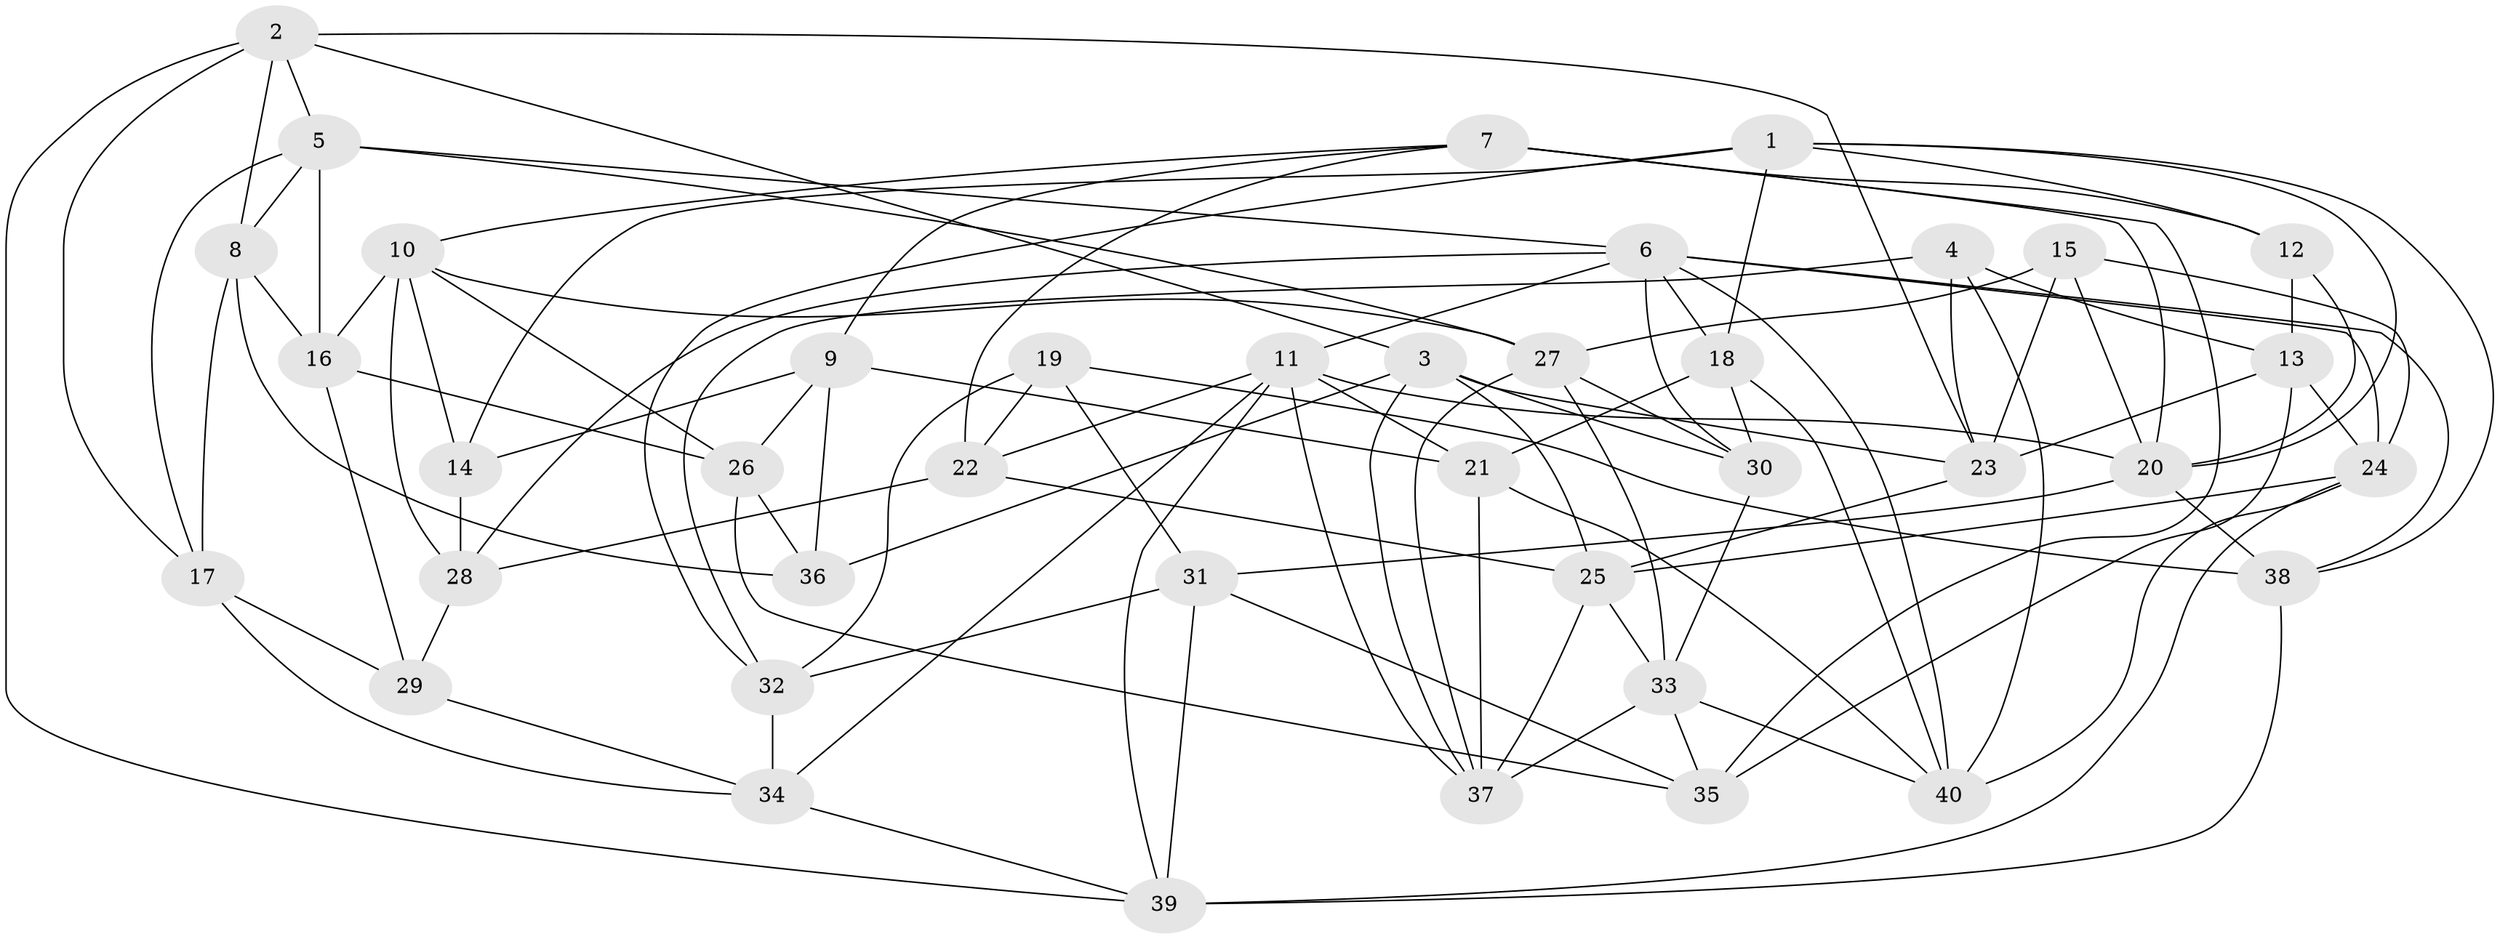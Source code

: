 // original degree distribution, {4: 1.0}
// Generated by graph-tools (version 1.1) at 2025/03/03/09/25 03:03:07]
// undirected, 40 vertices, 107 edges
graph export_dot {
graph [start="1"]
  node [color=gray90,style=filled];
  1;
  2;
  3;
  4;
  5;
  6;
  7;
  8;
  9;
  10;
  11;
  12;
  13;
  14;
  15;
  16;
  17;
  18;
  19;
  20;
  21;
  22;
  23;
  24;
  25;
  26;
  27;
  28;
  29;
  30;
  31;
  32;
  33;
  34;
  35;
  36;
  37;
  38;
  39;
  40;
  1 -- 12 [weight=1.0];
  1 -- 14 [weight=1.0];
  1 -- 18 [weight=1.0];
  1 -- 20 [weight=1.0];
  1 -- 32 [weight=1.0];
  1 -- 38 [weight=1.0];
  2 -- 3 [weight=1.0];
  2 -- 5 [weight=1.0];
  2 -- 8 [weight=1.0];
  2 -- 17 [weight=1.0];
  2 -- 23 [weight=1.0];
  2 -- 39 [weight=1.0];
  3 -- 23 [weight=1.0];
  3 -- 25 [weight=1.0];
  3 -- 30 [weight=1.0];
  3 -- 36 [weight=1.0];
  3 -- 37 [weight=1.0];
  4 -- 13 [weight=1.0];
  4 -- 23 [weight=1.0];
  4 -- 32 [weight=1.0];
  4 -- 40 [weight=1.0];
  5 -- 6 [weight=1.0];
  5 -- 8 [weight=1.0];
  5 -- 16 [weight=1.0];
  5 -- 17 [weight=1.0];
  5 -- 27 [weight=1.0];
  6 -- 11 [weight=1.0];
  6 -- 18 [weight=1.0];
  6 -- 24 [weight=1.0];
  6 -- 28 [weight=1.0];
  6 -- 30 [weight=1.0];
  6 -- 38 [weight=1.0];
  6 -- 40 [weight=1.0];
  7 -- 9 [weight=1.0];
  7 -- 10 [weight=1.0];
  7 -- 12 [weight=1.0];
  7 -- 20 [weight=1.0];
  7 -- 22 [weight=1.0];
  7 -- 35 [weight=1.0];
  8 -- 16 [weight=1.0];
  8 -- 17 [weight=1.0];
  8 -- 36 [weight=2.0];
  9 -- 14 [weight=1.0];
  9 -- 21 [weight=1.0];
  9 -- 26 [weight=1.0];
  9 -- 36 [weight=2.0];
  10 -- 14 [weight=1.0];
  10 -- 16 [weight=1.0];
  10 -- 26 [weight=1.0];
  10 -- 27 [weight=1.0];
  10 -- 28 [weight=1.0];
  11 -- 20 [weight=1.0];
  11 -- 21 [weight=2.0];
  11 -- 22 [weight=1.0];
  11 -- 34 [weight=1.0];
  11 -- 37 [weight=1.0];
  11 -- 39 [weight=1.0];
  12 -- 13 [weight=1.0];
  12 -- 20 [weight=1.0];
  13 -- 23 [weight=1.0];
  13 -- 24 [weight=1.0];
  13 -- 35 [weight=2.0];
  14 -- 28 [weight=1.0];
  15 -- 20 [weight=1.0];
  15 -- 23 [weight=1.0];
  15 -- 24 [weight=1.0];
  15 -- 27 [weight=1.0];
  16 -- 26 [weight=2.0];
  16 -- 29 [weight=1.0];
  17 -- 29 [weight=1.0];
  17 -- 34 [weight=2.0];
  18 -- 21 [weight=1.0];
  18 -- 30 [weight=2.0];
  18 -- 40 [weight=1.0];
  19 -- 22 [weight=1.0];
  19 -- 31 [weight=1.0];
  19 -- 32 [weight=1.0];
  19 -- 38 [weight=1.0];
  20 -- 31 [weight=2.0];
  20 -- 38 [weight=1.0];
  21 -- 37 [weight=1.0];
  21 -- 40 [weight=1.0];
  22 -- 25 [weight=1.0];
  22 -- 28 [weight=2.0];
  23 -- 25 [weight=1.0];
  24 -- 25 [weight=1.0];
  24 -- 39 [weight=1.0];
  24 -- 40 [weight=1.0];
  25 -- 33 [weight=1.0];
  25 -- 37 [weight=1.0];
  26 -- 35 [weight=1.0];
  26 -- 36 [weight=1.0];
  27 -- 30 [weight=1.0];
  27 -- 33 [weight=1.0];
  27 -- 37 [weight=1.0];
  28 -- 29 [weight=1.0];
  29 -- 34 [weight=1.0];
  30 -- 33 [weight=1.0];
  31 -- 32 [weight=1.0];
  31 -- 35 [weight=1.0];
  31 -- 39 [weight=1.0];
  32 -- 34 [weight=2.0];
  33 -- 35 [weight=1.0];
  33 -- 37 [weight=1.0];
  33 -- 40 [weight=1.0];
  34 -- 39 [weight=2.0];
  38 -- 39 [weight=2.0];
}
